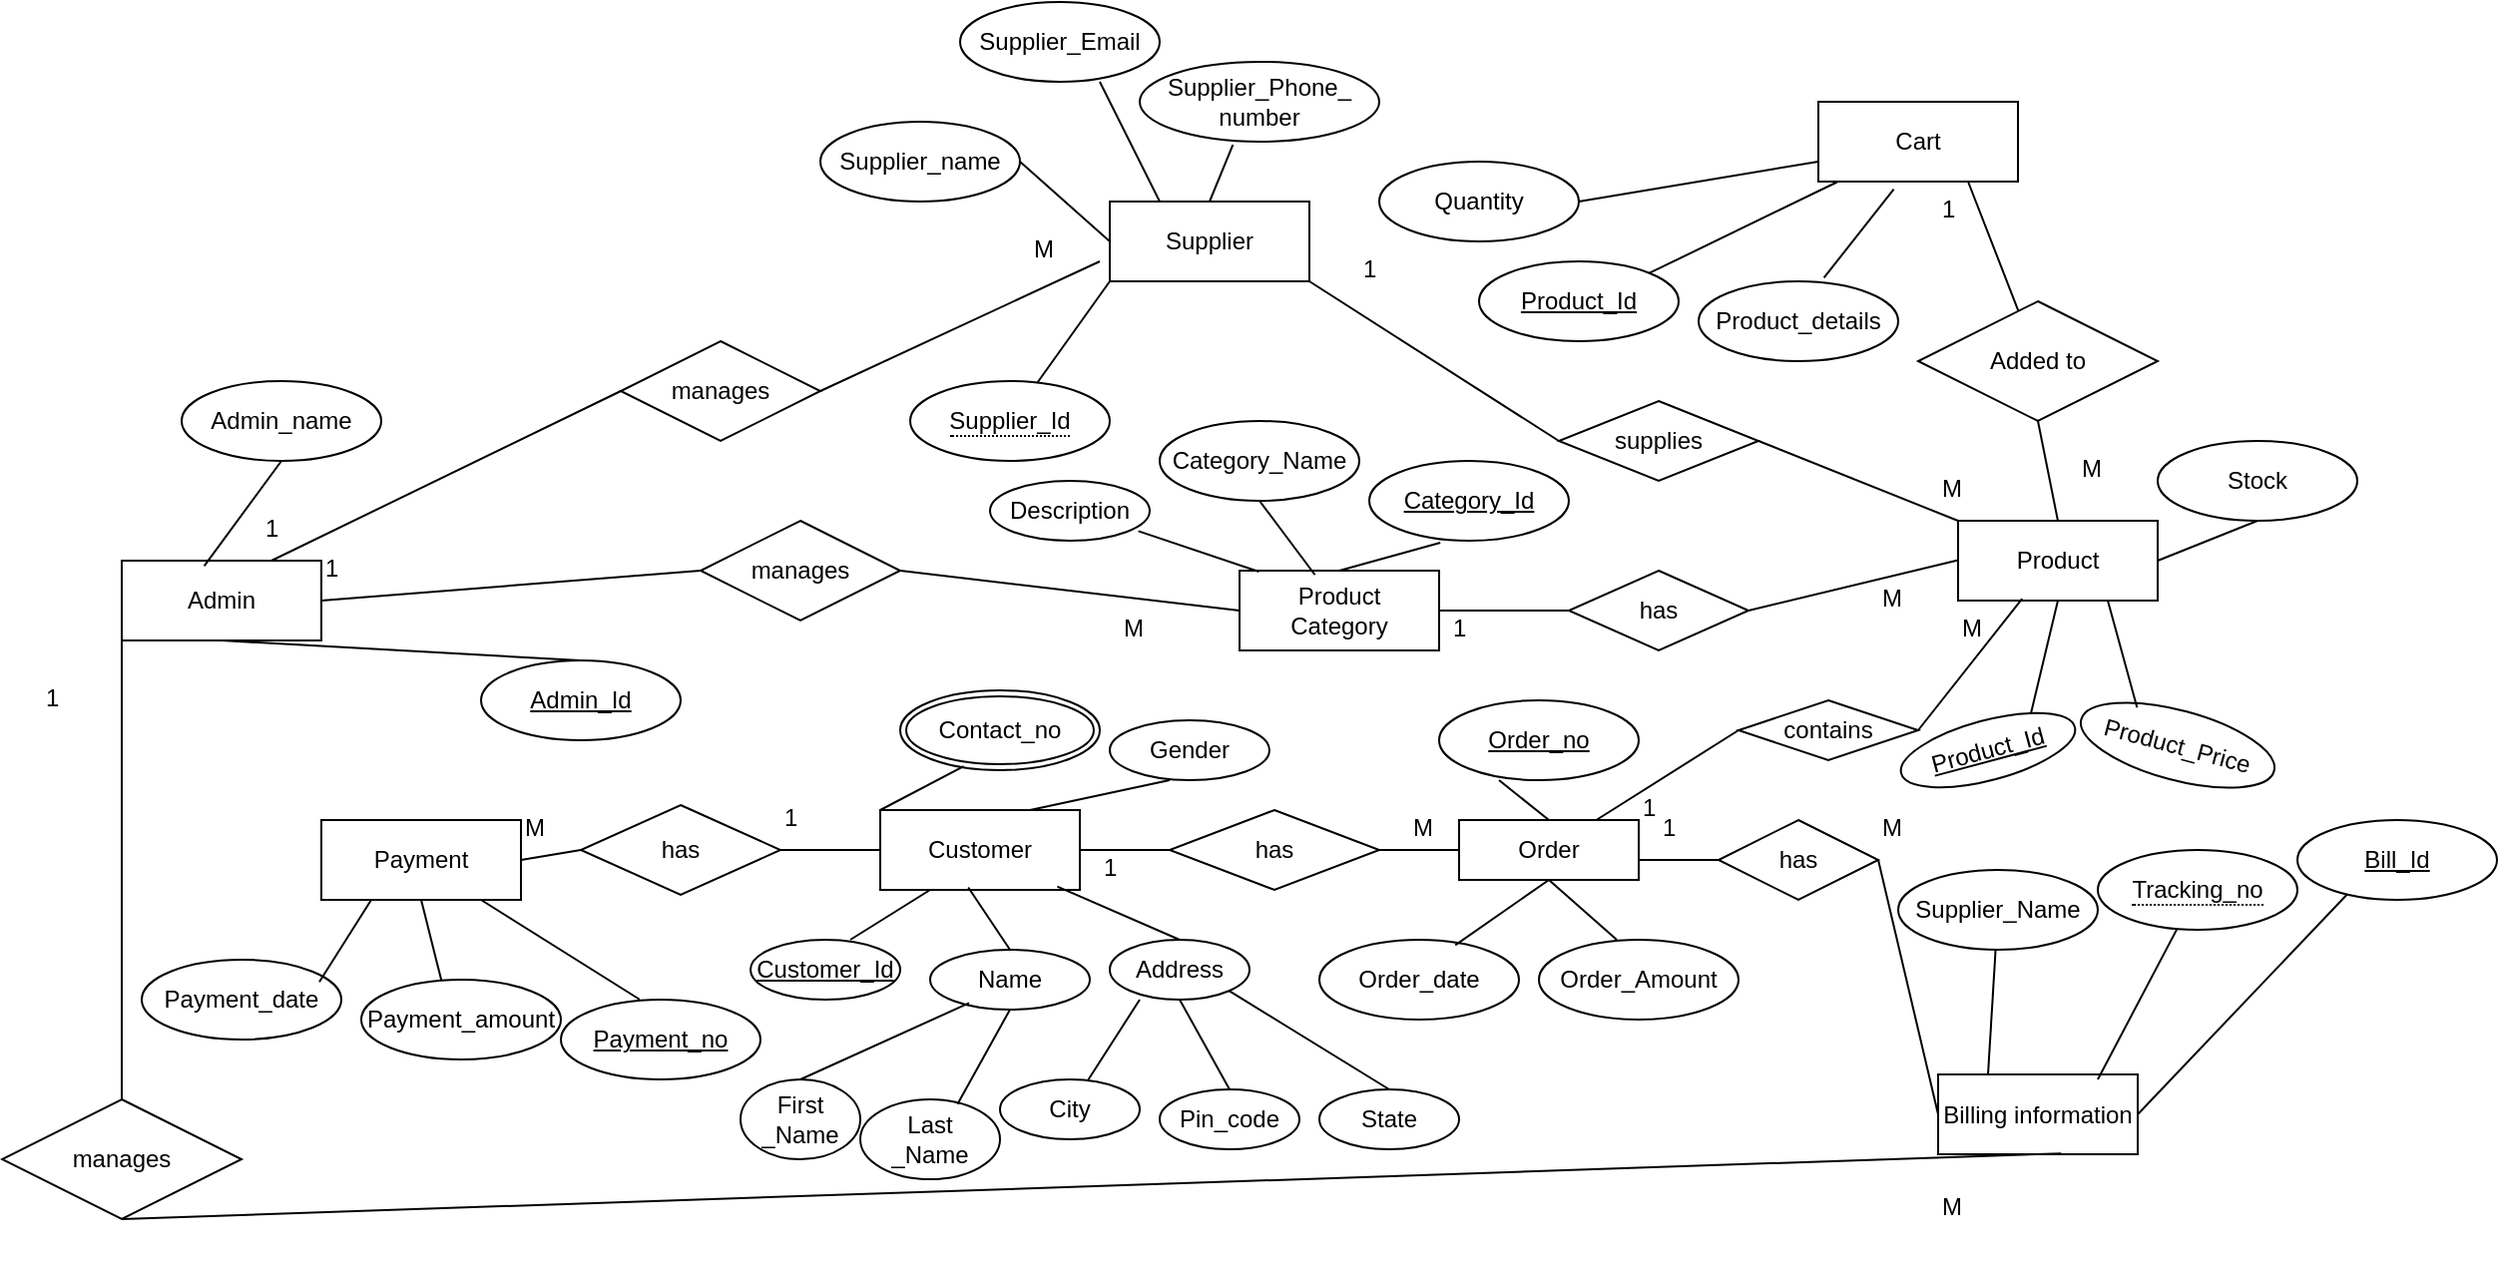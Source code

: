 <mxfile version="27.0.5">
  <diagram name="Page-1" id="hpA-FdxMp2U5agoBRCcL">
    <mxGraphModel dx="1216" dy="1306" grid="1" gridSize="10" guides="1" tooltips="1" connect="1" arrows="1" fold="1" page="1" pageScale="1" pageWidth="850" pageHeight="1100" math="0" shadow="0">
      <root>
        <mxCell id="0" />
        <mxCell id="1" parent="0" />
        <mxCell id="492UR5n4Qzq-3vBuhwkM-1" value="Cart" style="whiteSpace=wrap;html=1;align=center;" parent="1" vertex="1">
          <mxGeometry x="730" y="40" width="100" height="40" as="geometry" />
        </mxCell>
        <mxCell id="492UR5n4Qzq-3vBuhwkM-2" value="Quantity" style="ellipse;whiteSpace=wrap;html=1;align=center;" parent="1" vertex="1">
          <mxGeometry x="510" y="70" width="100" height="40" as="geometry" />
        </mxCell>
        <mxCell id="492UR5n4Qzq-3vBuhwkM-6" value="" style="endArrow=none;html=1;rounded=0;exitX=1;exitY=0.5;exitDx=0;exitDy=0;entryX=0;entryY=0.75;entryDx=0;entryDy=0;" parent="1" source="492UR5n4Qzq-3vBuhwkM-2" target="492UR5n4Qzq-3vBuhwkM-1" edge="1">
          <mxGeometry relative="1" as="geometry">
            <mxPoint x="580" y="100" as="sourcePoint" />
            <mxPoint x="740" y="100" as="targetPoint" />
          </mxGeometry>
        </mxCell>
        <mxCell id="492UR5n4Qzq-3vBuhwkM-8" value="" style="endArrow=none;html=1;rounded=0;entryX=0.094;entryY=1.006;entryDx=0;entryDy=0;entryPerimeter=0;exitX=1;exitY=0;exitDx=0;exitDy=0;" parent="1" source="492UR5n4Qzq-3vBuhwkM-14" target="492UR5n4Qzq-3vBuhwkM-1" edge="1">
          <mxGeometry relative="1" as="geometry">
            <mxPoint x="651.235" y="124.383" as="sourcePoint" />
            <mxPoint x="740" y="100" as="targetPoint" />
          </mxGeometry>
        </mxCell>
        <mxCell id="492UR5n4Qzq-3vBuhwkM-9" value="Added to" style="shape=rhombus;perimeter=rhombusPerimeter;whiteSpace=wrap;html=1;align=center;" parent="1" vertex="1">
          <mxGeometry x="780" y="140" width="120" height="60" as="geometry" />
        </mxCell>
        <mxCell id="492UR5n4Qzq-3vBuhwkM-11" value="" style="endArrow=none;html=1;rounded=0;entryX=0.75;entryY=1;entryDx=0;entryDy=0;" parent="1" source="492UR5n4Qzq-3vBuhwkM-9" target="492UR5n4Qzq-3vBuhwkM-1" edge="1">
          <mxGeometry relative="1" as="geometry">
            <mxPoint x="830" y="130" as="sourcePoint" />
            <mxPoint x="820" y="99.43" as="targetPoint" />
          </mxGeometry>
        </mxCell>
        <mxCell id="492UR5n4Qzq-3vBuhwkM-14" value="Product_Id" style="ellipse;whiteSpace=wrap;html=1;align=center;fontStyle=4;" parent="1" vertex="1">
          <mxGeometry x="560" y="120" width="100" height="40" as="geometry" />
        </mxCell>
        <mxCell id="492UR5n4Qzq-3vBuhwkM-15" value="1" style="text;whiteSpace=wrap;html=1;" parent="1" vertex="1">
          <mxGeometry x="790" y="80" width="60" height="40" as="geometry" />
        </mxCell>
        <mxCell id="492UR5n4Qzq-3vBuhwkM-17" value="" style="endArrow=none;html=1;rounded=0;exitX=0.5;exitY=0;exitDx=0;exitDy=0;" parent="1" source="492UR5n4Qzq-3vBuhwkM-20" edge="1">
          <mxGeometry relative="1" as="geometry">
            <mxPoint x="850" y="240" as="sourcePoint" />
            <mxPoint x="840" y="200" as="targetPoint" />
          </mxGeometry>
        </mxCell>
        <mxCell id="492UR5n4Qzq-3vBuhwkM-18" value="M" style="text;whiteSpace=wrap;html=1;" parent="1" vertex="1">
          <mxGeometry x="790" y="220" width="60" height="40" as="geometry" />
        </mxCell>
        <mxCell id="492UR5n4Qzq-3vBuhwkM-19" value="M" style="text;whiteSpace=wrap;html=1;" parent="1" vertex="1">
          <mxGeometry x="860" y="210" width="60" height="40" as="geometry" />
        </mxCell>
        <mxCell id="492UR5n4Qzq-3vBuhwkM-20" value="Product" style="whiteSpace=wrap;html=1;align=center;" parent="1" vertex="1">
          <mxGeometry x="800" y="250" width="100" height="40" as="geometry" />
        </mxCell>
        <mxCell id="492UR5n4Qzq-3vBuhwkM-21" value="supplies" style="shape=rhombus;perimeter=rhombusPerimeter;whiteSpace=wrap;html=1;align=center;" parent="1" vertex="1">
          <mxGeometry x="600" y="190" width="100" height="40" as="geometry" />
        </mxCell>
        <mxCell id="492UR5n4Qzq-3vBuhwkM-23" value="" style="endArrow=none;html=1;rounded=0;exitX=1;exitY=0.5;exitDx=0;exitDy=0;entryX=0;entryY=0;entryDx=0;entryDy=0;" parent="1" source="492UR5n4Qzq-3vBuhwkM-21" target="492UR5n4Qzq-3vBuhwkM-20" edge="1">
          <mxGeometry relative="1" as="geometry">
            <mxPoint x="610" y="250" as="sourcePoint" />
            <mxPoint x="770" y="250" as="targetPoint" />
          </mxGeometry>
        </mxCell>
        <mxCell id="492UR5n4Qzq-3vBuhwkM-24" value="" style="endArrow=none;html=1;rounded=0;exitX=1;exitY=0.5;exitDx=0;exitDy=0;" parent="1" source="492UR5n4Qzq-3vBuhwkM-27" edge="1">
          <mxGeometry relative="1" as="geometry">
            <mxPoint x="700" y="270" as="sourcePoint" />
            <mxPoint x="800" y="269.71" as="targetPoint" />
          </mxGeometry>
        </mxCell>
        <mxCell id="492UR5n4Qzq-3vBuhwkM-27" value="has" style="shape=rhombus;perimeter=rhombusPerimeter;whiteSpace=wrap;html=1;align=center;" parent="1" vertex="1">
          <mxGeometry x="605" y="275" width="90" height="40" as="geometry" />
        </mxCell>
        <mxCell id="492UR5n4Qzq-3vBuhwkM-28" value="contains" style="shape=rhombus;perimeter=rhombusPerimeter;whiteSpace=wrap;html=1;align=center;" parent="1" vertex="1">
          <mxGeometry x="690" y="340" width="90" height="30" as="geometry" />
        </mxCell>
        <mxCell id="492UR5n4Qzq-3vBuhwkM-29" value="" style="endArrow=none;html=1;rounded=0;exitX=1;exitY=0.5;exitDx=0;exitDy=0;entryX=0.321;entryY=0.977;entryDx=0;entryDy=0;entryPerimeter=0;" parent="1" source="492UR5n4Qzq-3vBuhwkM-28" target="492UR5n4Qzq-3vBuhwkM-20" edge="1">
          <mxGeometry relative="1" as="geometry">
            <mxPoint x="670" y="300" as="sourcePoint" />
            <mxPoint x="830" y="300" as="targetPoint" />
          </mxGeometry>
        </mxCell>
        <mxCell id="492UR5n4Qzq-3vBuhwkM-30" value="" style="endArrow=none;html=1;rounded=0;exitX=0;exitY=0.5;exitDx=0;exitDy=0;" parent="1" source="492UR5n4Qzq-3vBuhwkM-28" target="492UR5n4Qzq-3vBuhwkM-31" edge="1">
          <mxGeometry relative="1" as="geometry">
            <mxPoint x="670" y="300" as="sourcePoint" />
            <mxPoint x="600" y="400" as="targetPoint" />
          </mxGeometry>
        </mxCell>
        <mxCell id="492UR5n4Qzq-3vBuhwkM-31" value="Order" style="whiteSpace=wrap;html=1;align=center;" parent="1" vertex="1">
          <mxGeometry x="550" y="400" width="90" height="30" as="geometry" />
        </mxCell>
        <mxCell id="oqUq-A6yQlzPYhAFowX8-1" value="Supplier" style="whiteSpace=wrap;html=1;align=center;" parent="1" vertex="1">
          <mxGeometry x="375" y="90" width="100" height="40" as="geometry" />
        </mxCell>
        <mxCell id="oqUq-A6yQlzPYhAFowX8-2" value="1" style="text;whiteSpace=wrap;html=1;" parent="1" vertex="1">
          <mxGeometry x="500" y="110" width="60" height="40" as="geometry" />
        </mxCell>
        <mxCell id="oqUq-A6yQlzPYhAFowX8-4" value="" style="endArrow=none;html=1;rounded=0;entryX=0;entryY=0.5;entryDx=0;entryDy=0;exitX=1;exitY=1;exitDx=0;exitDy=0;" parent="1" edge="1">
          <mxGeometry relative="1" as="geometry">
            <mxPoint x="475.0" y="130.0" as="sourcePoint" />
            <mxPoint x="600" y="210" as="targetPoint" />
          </mxGeometry>
        </mxCell>
        <mxCell id="oqUq-A6yQlzPYhAFowX8-5" value="Supplier_name" style="ellipse;whiteSpace=wrap;html=1;align=center;" parent="1" vertex="1">
          <mxGeometry x="230" y="50" width="100" height="40" as="geometry" />
        </mxCell>
        <mxCell id="oqUq-A6yQlzPYhAFowX8-6" value="" style="endArrow=none;html=1;rounded=0;exitX=1;exitY=0.5;exitDx=0;exitDy=0;entryX=0;entryY=0.5;entryDx=0;entryDy=0;" parent="1" source="oqUq-A6yQlzPYhAFowX8-5" target="oqUq-A6yQlzPYhAFowX8-1" edge="1">
          <mxGeometry relative="1" as="geometry">
            <mxPoint x="430" y="190" as="sourcePoint" />
            <mxPoint x="370" y="110" as="targetPoint" />
          </mxGeometry>
        </mxCell>
        <mxCell id="oqUq-A6yQlzPYhAFowX8-7" value="Supplier_Email" style="ellipse;whiteSpace=wrap;html=1;align=center;" parent="1" vertex="1">
          <mxGeometry x="300" y="-10" width="100" height="40" as="geometry" />
        </mxCell>
        <mxCell id="oqUq-A6yQlzPYhAFowX8-8" value="&lt;span style=&quot;border-bottom: 1px dotted&quot;&gt;Supplier_Id&lt;/span&gt;" style="ellipse;whiteSpace=wrap;html=1;align=center;" parent="1" vertex="1">
          <mxGeometry x="275" y="180" width="100" height="40" as="geometry" />
        </mxCell>
        <mxCell id="oqUq-A6yQlzPYhAFowX8-9" value="" style="endArrow=none;html=1;rounded=0;entryX=0;entryY=1;entryDx=0;entryDy=0;" parent="1" source="oqUq-A6yQlzPYhAFowX8-8" target="oqUq-A6yQlzPYhAFowX8-1" edge="1">
          <mxGeometry relative="1" as="geometry">
            <mxPoint x="430" y="140" as="sourcePoint" />
            <mxPoint x="590" y="140" as="targetPoint" />
          </mxGeometry>
        </mxCell>
        <mxCell id="oqUq-A6yQlzPYhAFowX8-10" value="" style="endArrow=none;html=1;rounded=0;entryX=0.25;entryY=0;entryDx=0;entryDy=0;" parent="1" target="oqUq-A6yQlzPYhAFowX8-1" edge="1">
          <mxGeometry relative="1" as="geometry">
            <mxPoint x="370" y="30" as="sourcePoint" />
            <mxPoint x="590" y="140" as="targetPoint" />
          </mxGeometry>
        </mxCell>
        <mxCell id="oqUq-A6yQlzPYhAFowX8-11" value="Product&lt;div&gt;Category&lt;/div&gt;" style="whiteSpace=wrap;html=1;align=center;" parent="1" vertex="1">
          <mxGeometry x="440" y="275" width="100" height="40" as="geometry" />
        </mxCell>
        <mxCell id="oqUq-A6yQlzPYhAFowX8-12" value="" style="line;strokeWidth=1;rotatable=0;dashed=0;labelPosition=right;align=left;verticalAlign=middle;spacingTop=0;spacingLeft=6;points=[];portConstraint=eastwest;" parent="1" vertex="1">
          <mxGeometry x="540" y="290" width="65" height="10" as="geometry" />
        </mxCell>
        <mxCell id="oqUq-A6yQlzPYhAFowX8-16" value="Category_Id" style="ellipse;whiteSpace=wrap;html=1;align=center;fontStyle=4;" parent="1" vertex="1">
          <mxGeometry x="505" y="220" width="100" height="40" as="geometry" />
        </mxCell>
        <mxCell id="oqUq-A6yQlzPYhAFowX8-19" value="1" style="text;whiteSpace=wrap;html=1;" parent="1" vertex="1">
          <mxGeometry x="545" y="290" width="60" height="40" as="geometry" />
        </mxCell>
        <mxCell id="oqUq-A6yQlzPYhAFowX8-20" value="M" style="text;whiteSpace=wrap;html=1;" parent="1" vertex="1">
          <mxGeometry x="760" y="275" width="60" height="40" as="geometry" />
        </mxCell>
        <mxCell id="oqUq-A6yQlzPYhAFowX8-21" value="M" style="text;whiteSpace=wrap;html=1;" parent="1" vertex="1">
          <mxGeometry x="800" y="290" width="60" height="40" as="geometry" />
        </mxCell>
        <mxCell id="oqUq-A6yQlzPYhAFowX8-22" value="Product_Id" style="ellipse;whiteSpace=wrap;html=1;align=center;fontStyle=4;rotation=-15;" parent="1" vertex="1">
          <mxGeometry x="770" y="350" width="90" height="30" as="geometry" />
        </mxCell>
        <mxCell id="oqUq-A6yQlzPYhAFowX8-23" value="" style="endArrow=none;html=1;rounded=0;entryX=0.5;entryY=1;entryDx=0;entryDy=0;exitX=0.782;exitY=0.101;exitDx=0;exitDy=0;exitPerimeter=0;" parent="1" source="oqUq-A6yQlzPYhAFowX8-22" target="492UR5n4Qzq-3vBuhwkM-20" edge="1">
          <mxGeometry relative="1" as="geometry">
            <mxPoint x="840" y="340" as="sourcePoint" />
            <mxPoint x="910" y="315" as="targetPoint" />
          </mxGeometry>
        </mxCell>
        <mxCell id="oqUq-A6yQlzPYhAFowX8-26" value="Product_Price" style="ellipse;whiteSpace=wrap;html=1;align=center;rotation=15;" parent="1" vertex="1">
          <mxGeometry x="860" y="345" width="100" height="35" as="geometry" />
        </mxCell>
        <mxCell id="oqUq-A6yQlzPYhAFowX8-27" value="" style="endArrow=none;html=1;rounded=0;entryX=0.75;entryY=1;entryDx=0;entryDy=0;exitX=0.255;exitY=0.13;exitDx=0;exitDy=0;exitPerimeter=0;" parent="1" source="oqUq-A6yQlzPYhAFowX8-26" target="492UR5n4Qzq-3vBuhwkM-20" edge="1">
          <mxGeometry relative="1" as="geometry">
            <mxPoint x="660" y="320" as="sourcePoint" />
            <mxPoint x="820" y="320" as="targetPoint" />
          </mxGeometry>
        </mxCell>
        <mxCell id="oqUq-A6yQlzPYhAFowX8-32" value="1" style="text;whiteSpace=wrap;html=1;" parent="1" vertex="1">
          <mxGeometry x="640" y="380" width="60" height="40" as="geometry" />
        </mxCell>
        <mxCell id="oqUq-A6yQlzPYhAFowX8-33" value="has" style="shape=rhombus;perimeter=rhombusPerimeter;whiteSpace=wrap;html=1;align=center;" parent="1" vertex="1">
          <mxGeometry x="680" y="400" width="80" height="40" as="geometry" />
        </mxCell>
        <mxCell id="oqUq-A6yQlzPYhAFowX8-34" value="Billing information" style="whiteSpace=wrap;html=1;align=center;" parent="1" vertex="1">
          <mxGeometry x="790" y="527.5" width="100" height="40" as="geometry" />
        </mxCell>
        <mxCell id="oqUq-A6yQlzPYhAFowX8-35" value="" style="endArrow=none;html=1;rounded=0;exitX=0;exitY=1;exitDx=0;exitDy=0;entryX=0;entryY=0.5;entryDx=0;entryDy=0;" parent="1" source="oqUq-A6yQlzPYhAFowX8-32" target="oqUq-A6yQlzPYhAFowX8-33" edge="1">
          <mxGeometry relative="1" as="geometry">
            <mxPoint x="660" y="430" as="sourcePoint" />
            <mxPoint x="820" y="430" as="targetPoint" />
          </mxGeometry>
        </mxCell>
        <mxCell id="oqUq-A6yQlzPYhAFowX8-36" value="" style="endArrow=none;html=1;rounded=0;entryX=0;entryY=0.5;entryDx=0;entryDy=0;exitX=1;exitY=0.5;exitDx=0;exitDy=0;" parent="1" source="oqUq-A6yQlzPYhAFowX8-33" target="oqUq-A6yQlzPYhAFowX8-34" edge="1">
          <mxGeometry relative="1" as="geometry">
            <mxPoint x="660" y="390" as="sourcePoint" />
            <mxPoint x="820" y="390" as="targetPoint" />
          </mxGeometry>
        </mxCell>
        <mxCell id="oqUq-A6yQlzPYhAFowX8-37" value="Supplier_Name" style="ellipse;whiteSpace=wrap;html=1;align=center;" parent="1" vertex="1">
          <mxGeometry x="770" y="425" width="100" height="40" as="geometry" />
        </mxCell>
        <mxCell id="oqUq-A6yQlzPYhAFowX8-38" value="" style="endArrow=none;html=1;rounded=0;entryX=0.25;entryY=0;entryDx=0;entryDy=0;" parent="1" source="oqUq-A6yQlzPYhAFowX8-37" edge="1" target="oqUq-A6yQlzPYhAFowX8-34">
          <mxGeometry relative="1" as="geometry">
            <mxPoint x="660" y="390" as="sourcePoint" />
            <mxPoint x="840" y="440" as="targetPoint" />
          </mxGeometry>
        </mxCell>
        <mxCell id="oqUq-A6yQlzPYhAFowX8-39" value="&lt;span style=&quot;border-bottom: 1px dotted&quot;&gt;Tracking_no&lt;/span&gt;" style="ellipse;whiteSpace=wrap;html=1;align=center;" parent="1" vertex="1">
          <mxGeometry x="870" y="415" width="100" height="40" as="geometry" />
        </mxCell>
        <mxCell id="oqUq-A6yQlzPYhAFowX8-40" value="" style="endArrow=none;html=1;rounded=0;" parent="1" source="oqUq-A6yQlzPYhAFowX8-39" edge="1">
          <mxGeometry relative="1" as="geometry">
            <mxPoint x="660" y="390" as="sourcePoint" />
            <mxPoint x="870" y="530" as="targetPoint" />
          </mxGeometry>
        </mxCell>
        <mxCell id="oqUq-A6yQlzPYhAFowX8-41" value="1" style="text;whiteSpace=wrap;html=1;" parent="1" vertex="1">
          <mxGeometry x="650" y="390" width="60" height="40" as="geometry" />
        </mxCell>
        <mxCell id="oqUq-A6yQlzPYhAFowX8-42" value="M" style="text;whiteSpace=wrap;html=1;" parent="1" vertex="1">
          <mxGeometry x="760" y="390" width="60" height="40" as="geometry" />
        </mxCell>
        <mxCell id="oqUq-A6yQlzPYhAFowX8-43" value="Order_date" style="ellipse;whiteSpace=wrap;html=1;align=center;" parent="1" vertex="1">
          <mxGeometry x="480" y="460" width="100" height="40" as="geometry" />
        </mxCell>
        <mxCell id="oqUq-A6yQlzPYhAFowX8-44" value="Order_Amount" style="ellipse;whiteSpace=wrap;html=1;align=center;" parent="1" vertex="1">
          <mxGeometry x="590" y="460" width="100" height="40" as="geometry" />
        </mxCell>
        <mxCell id="oqUq-A6yQlzPYhAFowX8-45" value="" style="endArrow=none;html=1;rounded=0;exitX=0.681;exitY=0.068;exitDx=0;exitDy=0;exitPerimeter=0;entryX=0.5;entryY=1;entryDx=0;entryDy=0;" parent="1" source="oqUq-A6yQlzPYhAFowX8-43" target="492UR5n4Qzq-3vBuhwkM-31" edge="1">
          <mxGeometry relative="1" as="geometry">
            <mxPoint x="550" y="470" as="sourcePoint" />
            <mxPoint x="710" y="470" as="targetPoint" />
          </mxGeometry>
        </mxCell>
        <mxCell id="oqUq-A6yQlzPYhAFowX8-46" value="" style="endArrow=none;html=1;rounded=0;entryX=0.39;entryY=-0.001;entryDx=0;entryDy=0;entryPerimeter=0;exitX=0.5;exitY=1;exitDx=0;exitDy=0;" parent="1" source="492UR5n4Qzq-3vBuhwkM-31" target="oqUq-A6yQlzPYhAFowX8-44" edge="1">
          <mxGeometry relative="1" as="geometry">
            <mxPoint x="550" y="470" as="sourcePoint" />
            <mxPoint x="710" y="470" as="targetPoint" />
          </mxGeometry>
        </mxCell>
        <mxCell id="oqUq-A6yQlzPYhAFowX8-48" value="Order_no" style="ellipse;whiteSpace=wrap;html=1;align=center;fontStyle=4;" parent="1" vertex="1">
          <mxGeometry x="540" y="340" width="100" height="40" as="geometry" />
        </mxCell>
        <mxCell id="oqUq-A6yQlzPYhAFowX8-49" value="" style="endArrow=none;html=1;rounded=0;exitX=0.5;exitY=0;exitDx=0;exitDy=0;" parent="1" source="492UR5n4Qzq-3vBuhwkM-31" edge="1">
          <mxGeometry relative="1" as="geometry">
            <mxPoint x="410" y="380" as="sourcePoint" />
            <mxPoint x="570" y="380" as="targetPoint" />
          </mxGeometry>
        </mxCell>
        <mxCell id="oqUq-A6yQlzPYhAFowX8-50" value="has" style="shape=rhombus;perimeter=rhombusPerimeter;whiteSpace=wrap;html=1;align=center;" parent="1" vertex="1">
          <mxGeometry x="405" y="395" width="105" height="40" as="geometry" />
        </mxCell>
        <mxCell id="oqUq-A6yQlzPYhAFowX8-51" value="" style="endArrow=none;html=1;rounded=0;exitX=1;exitY=0.5;exitDx=0;exitDy=0;entryX=0;entryY=0.5;entryDx=0;entryDy=0;" parent="1" source="oqUq-A6yQlzPYhAFowX8-50" target="492UR5n4Qzq-3vBuhwkM-31" edge="1">
          <mxGeometry relative="1" as="geometry">
            <mxPoint x="410" y="430" as="sourcePoint" />
            <mxPoint x="550" y="415" as="targetPoint" />
          </mxGeometry>
        </mxCell>
        <mxCell id="oqUq-A6yQlzPYhAFowX8-52" value="Customer" style="whiteSpace=wrap;html=1;align=center;" parent="1" vertex="1">
          <mxGeometry x="260" y="395" width="100" height="40" as="geometry" />
        </mxCell>
        <mxCell id="oqUq-A6yQlzPYhAFowX8-53" value="" style="endArrow=none;html=1;rounded=0;exitX=1;exitY=0.5;exitDx=0;exitDy=0;entryX=0;entryY=0.5;entryDx=0;entryDy=0;" parent="1" source="oqUq-A6yQlzPYhAFowX8-52" target="oqUq-A6yQlzPYhAFowX8-50" edge="1">
          <mxGeometry relative="1" as="geometry">
            <mxPoint x="410" y="380" as="sourcePoint" />
            <mxPoint x="570" y="380" as="targetPoint" />
          </mxGeometry>
        </mxCell>
        <mxCell id="oqUq-A6yQlzPYhAFowX8-54" value="has" style="shape=rhombus;perimeter=rhombusPerimeter;whiteSpace=wrap;html=1;align=center;" parent="1" vertex="1">
          <mxGeometry x="110" y="392.5" width="100" height="45" as="geometry" />
        </mxCell>
        <mxCell id="oqUq-A6yQlzPYhAFowX8-55" value="" style="endArrow=none;html=1;rounded=0;entryX=0;entryY=0.5;entryDx=0;entryDy=0;exitX=1;exitY=0.5;exitDx=0;exitDy=0;" parent="1" source="oqUq-A6yQlzPYhAFowX8-54" target="oqUq-A6yQlzPYhAFowX8-52" edge="1">
          <mxGeometry relative="1" as="geometry">
            <mxPoint x="90" y="400" as="sourcePoint" />
            <mxPoint x="250" y="400" as="targetPoint" />
          </mxGeometry>
        </mxCell>
        <mxCell id="oqUq-A6yQlzPYhAFowX8-56" value="Payment" style="whiteSpace=wrap;html=1;align=center;" parent="1" vertex="1">
          <mxGeometry x="-20" y="400" width="100" height="40" as="geometry" />
        </mxCell>
        <mxCell id="oqUq-A6yQlzPYhAFowX8-57" value="" style="endArrow=none;html=1;rounded=0;entryX=0;entryY=0.5;entryDx=0;entryDy=0;exitX=1;exitY=0.5;exitDx=0;exitDy=0;" parent="1" source="oqUq-A6yQlzPYhAFowX8-56" target="oqUq-A6yQlzPYhAFowX8-54" edge="1">
          <mxGeometry relative="1" as="geometry">
            <mxPoint x="70" y="410" as="sourcePoint" />
            <mxPoint x="330" y="290" as="targetPoint" />
          </mxGeometry>
        </mxCell>
        <mxCell id="oqUq-A6yQlzPYhAFowX8-59" value="1" style="text;whiteSpace=wrap;html=1;" parent="1" vertex="1">
          <mxGeometry x="210" y="385" width="40" height="30" as="geometry" />
        </mxCell>
        <mxCell id="oqUq-A6yQlzPYhAFowX8-60" value="M" style="text;whiteSpace=wrap;html=1;" parent="1" vertex="1">
          <mxGeometry x="80" y="390" width="60" height="40" as="geometry" />
        </mxCell>
        <mxCell id="oqUq-A6yQlzPYhAFowX8-61" value="Payment_date" style="ellipse;whiteSpace=wrap;html=1;align=center;" parent="1" vertex="1">
          <mxGeometry x="-110" y="470" width="100" height="40" as="geometry" />
        </mxCell>
        <mxCell id="oqUq-A6yQlzPYhAFowX8-62" value="Payment_amount" style="ellipse;whiteSpace=wrap;html=1;align=center;" parent="1" vertex="1">
          <mxGeometry y="480" width="100" height="40" as="geometry" />
        </mxCell>
        <mxCell id="oqUq-A6yQlzPYhAFowX8-64" value="" style="endArrow=none;html=1;rounded=0;exitX=0.25;exitY=1;exitDx=0;exitDy=0;entryX=0.89;entryY=0.278;entryDx=0;entryDy=0;entryPerimeter=0;" parent="1" source="oqUq-A6yQlzPYhAFowX8-56" target="oqUq-A6yQlzPYhAFowX8-61" edge="1">
          <mxGeometry relative="1" as="geometry">
            <mxPoint x="50" y="410" as="sourcePoint" />
            <mxPoint x="210" y="410" as="targetPoint" />
          </mxGeometry>
        </mxCell>
        <mxCell id="oqUq-A6yQlzPYhAFowX8-65" value="" style="endArrow=none;html=1;rounded=0;exitX=0.5;exitY=1;exitDx=0;exitDy=0;entryX=0.402;entryY=0.017;entryDx=0;entryDy=0;entryPerimeter=0;" parent="1" source="oqUq-A6yQlzPYhAFowX8-56" target="oqUq-A6yQlzPYhAFowX8-62" edge="1">
          <mxGeometry relative="1" as="geometry">
            <mxPoint x="50" y="410" as="sourcePoint" />
            <mxPoint x="40" y="470" as="targetPoint" />
          </mxGeometry>
        </mxCell>
        <mxCell id="oqUq-A6yQlzPYhAFowX8-66" value="" style="endArrow=none;html=1;rounded=0;entryX=0.394;entryY=-0.003;entryDx=0;entryDy=0;entryPerimeter=0;" parent="1" edge="1" target="oqUq-A6yQlzPYhAFowX8-67">
          <mxGeometry relative="1" as="geometry">
            <mxPoint x="60" y="440" as="sourcePoint" />
            <mxPoint x="132.265" y="483.359" as="targetPoint" />
          </mxGeometry>
        </mxCell>
        <mxCell id="oqUq-A6yQlzPYhAFowX8-67" value="Payment_no" style="ellipse;whiteSpace=wrap;html=1;align=center;fontStyle=4;" parent="1" vertex="1">
          <mxGeometry x="100" y="490" width="100" height="40" as="geometry" />
        </mxCell>
        <mxCell id="oqUq-A6yQlzPYhAFowX8-68" value="Contact_no" style="ellipse;shape=doubleEllipse;margin=3;whiteSpace=wrap;html=1;align=center;" parent="1" vertex="1">
          <mxGeometry x="270" y="335" width="100" height="40" as="geometry" />
        </mxCell>
        <mxCell id="oqUq-A6yQlzPYhAFowX8-69" value="" style="endArrow=none;html=1;rounded=0;exitX=0.318;exitY=0.952;exitDx=0;exitDy=0;exitPerimeter=0;entryX=0;entryY=0;entryDx=0;entryDy=0;" parent="1" source="oqUq-A6yQlzPYhAFowX8-68" target="oqUq-A6yQlzPYhAFowX8-52" edge="1">
          <mxGeometry relative="1" as="geometry">
            <mxPoint x="220" y="390" as="sourcePoint" />
            <mxPoint x="270" y="390" as="targetPoint" />
          </mxGeometry>
        </mxCell>
        <mxCell id="oqUq-A6yQlzPYhAFowX8-73" value="Address" style="ellipse;whiteSpace=wrap;html=1;align=center;" parent="1" vertex="1">
          <mxGeometry x="375" y="460" width="70" height="30" as="geometry" />
        </mxCell>
        <mxCell id="oqUq-A6yQlzPYhAFowX8-74" value="Name" style="ellipse;whiteSpace=wrap;html=1;align=center;" parent="1" vertex="1">
          <mxGeometry x="285" y="465" width="80" height="30" as="geometry" />
        </mxCell>
        <mxCell id="oqUq-A6yQlzPYhAFowX8-75" value="" style="endArrow=none;html=1;rounded=0;exitX=0.5;exitY=0;exitDx=0;exitDy=0;entryX=0.25;entryY=1;entryDx=0;entryDy=0;" parent="1" target="oqUq-A6yQlzPYhAFowX8-52" edge="1">
          <mxGeometry relative="1" as="geometry">
            <mxPoint x="245" y="460" as="sourcePoint" />
            <mxPoint x="290" y="440" as="targetPoint" />
          </mxGeometry>
        </mxCell>
        <mxCell id="oqUq-A6yQlzPYhAFowX8-76" value="" style="endArrow=none;html=1;rounded=0;exitX=0.441;exitY=0.969;exitDx=0;exitDy=0;exitPerimeter=0;entryX=0.5;entryY=0;entryDx=0;entryDy=0;" parent="1" source="oqUq-A6yQlzPYhAFowX8-52" target="oqUq-A6yQlzPYhAFowX8-74" edge="1">
          <mxGeometry relative="1" as="geometry">
            <mxPoint x="220" y="390" as="sourcePoint" />
            <mxPoint x="330" y="460" as="targetPoint" />
          </mxGeometry>
        </mxCell>
        <mxCell id="oqUq-A6yQlzPYhAFowX8-77" value="" style="endArrow=none;html=1;rounded=0;entryX=0.5;entryY=0;entryDx=0;entryDy=0;exitX=0.887;exitY=0.958;exitDx=0;exitDy=0;exitPerimeter=0;" parent="1" source="oqUq-A6yQlzPYhAFowX8-52" target="oqUq-A6yQlzPYhAFowX8-73" edge="1">
          <mxGeometry relative="1" as="geometry">
            <mxPoint x="350" y="440" as="sourcePoint" />
            <mxPoint x="380" y="390" as="targetPoint" />
          </mxGeometry>
        </mxCell>
        <mxCell id="oqUq-A6yQlzPYhAFowX8-78" value="Customer_Id" style="ellipse;whiteSpace=wrap;html=1;align=center;fontStyle=4;" parent="1" vertex="1">
          <mxGeometry x="195" y="460" width="75" height="30" as="geometry" />
        </mxCell>
        <mxCell id="oqUq-A6yQlzPYhAFowX8-79" value="City" style="ellipse;whiteSpace=wrap;html=1;align=center;" parent="1" vertex="1">
          <mxGeometry x="320" y="530" width="70" height="30" as="geometry" />
        </mxCell>
        <mxCell id="oqUq-A6yQlzPYhAFowX8-80" value="" style="endArrow=none;html=1;rounded=0;entryX=0.632;entryY=0.003;entryDx=0;entryDy=0;entryPerimeter=0;" parent="1" target="oqUq-A6yQlzPYhAFowX8-79" edge="1">
          <mxGeometry relative="1" as="geometry">
            <mxPoint x="390" y="490" as="sourcePoint" />
            <mxPoint x="460" y="490" as="targetPoint" />
          </mxGeometry>
        </mxCell>
        <mxCell id="oqUq-A6yQlzPYhAFowX8-82" value="Pin_code" style="ellipse;whiteSpace=wrap;html=1;align=center;" parent="1" vertex="1">
          <mxGeometry x="400" y="535" width="70" height="30" as="geometry" />
        </mxCell>
        <mxCell id="oqUq-A6yQlzPYhAFowX8-83" value="State" style="ellipse;whiteSpace=wrap;html=1;align=center;" parent="1" vertex="1">
          <mxGeometry x="480" y="535" width="70" height="30" as="geometry" />
        </mxCell>
        <mxCell id="oqUq-A6yQlzPYhAFowX8-84" value="" style="endArrow=none;html=1;rounded=0;entryX=0.5;entryY=0;entryDx=0;entryDy=0;exitX=1;exitY=1;exitDx=0;exitDy=0;" parent="1" source="oqUq-A6yQlzPYhAFowX8-73" target="oqUq-A6yQlzPYhAFowX8-83" edge="1">
          <mxGeometry relative="1" as="geometry">
            <mxPoint x="300" y="490" as="sourcePoint" />
            <mxPoint x="460" y="490" as="targetPoint" />
          </mxGeometry>
        </mxCell>
        <mxCell id="oqUq-A6yQlzPYhAFowX8-85" value="" style="endArrow=none;html=1;rounded=0;entryX=0.5;entryY=0;entryDx=0;entryDy=0;" parent="1" target="oqUq-A6yQlzPYhAFowX8-82" edge="1">
          <mxGeometry relative="1" as="geometry">
            <mxPoint x="410" y="490" as="sourcePoint" />
            <mxPoint x="430" y="530" as="targetPoint" />
          </mxGeometry>
        </mxCell>
        <mxCell id="oqUq-A6yQlzPYhAFowX8-86" value="First&lt;div&gt;_Name&lt;/div&gt;" style="ellipse;whiteSpace=wrap;html=1;align=center;" parent="1" vertex="1">
          <mxGeometry x="190" y="530" width="60" height="40" as="geometry" />
        </mxCell>
        <mxCell id="oqUq-A6yQlzPYhAFowX8-87" value="Last&lt;div&gt;_Name&lt;/div&gt;" style="ellipse;whiteSpace=wrap;html=1;align=center;" parent="1" vertex="1">
          <mxGeometry x="250" y="540" width="70" height="40" as="geometry" />
        </mxCell>
        <mxCell id="oqUq-A6yQlzPYhAFowX8-88" value="" style="endArrow=none;html=1;rounded=0;exitX=0.5;exitY=0;exitDx=0;exitDy=0;entryX=0.244;entryY=0.89;entryDx=0;entryDy=0;entryPerimeter=0;" parent="1" source="oqUq-A6yQlzPYhAFowX8-86" target="oqUq-A6yQlzPYhAFowX8-74" edge="1">
          <mxGeometry relative="1" as="geometry">
            <mxPoint x="300" y="490" as="sourcePoint" />
            <mxPoint x="460" y="490" as="targetPoint" />
          </mxGeometry>
        </mxCell>
        <mxCell id="oqUq-A6yQlzPYhAFowX8-89" value="" style="endArrow=none;html=1;rounded=0;exitX=0.696;exitY=0.059;exitDx=0;exitDy=0;exitPerimeter=0;entryX=0.5;entryY=1;entryDx=0;entryDy=0;" parent="1" source="oqUq-A6yQlzPYhAFowX8-87" target="oqUq-A6yQlzPYhAFowX8-74" edge="1">
          <mxGeometry relative="1" as="geometry">
            <mxPoint x="300" y="490" as="sourcePoint" />
            <mxPoint x="460" y="490" as="targetPoint" />
          </mxGeometry>
        </mxCell>
        <mxCell id="oqUq-A6yQlzPYhAFowX8-90" value="Gender" style="ellipse;whiteSpace=wrap;html=1;align=center;" parent="1" vertex="1">
          <mxGeometry x="375" y="350" width="80" height="30" as="geometry" />
        </mxCell>
        <mxCell id="judFYCnGdd0YtXlcsLdU-1" value="Admin" style="whiteSpace=wrap;html=1;align=center;" vertex="1" parent="1">
          <mxGeometry x="-120" y="270" width="100" height="40" as="geometry" />
        </mxCell>
        <mxCell id="judFYCnGdd0YtXlcsLdU-2" value="Admin_name" style="ellipse;whiteSpace=wrap;html=1;align=center;" vertex="1" parent="1">
          <mxGeometry x="-90" y="180" width="100" height="40" as="geometry" />
        </mxCell>
        <mxCell id="judFYCnGdd0YtXlcsLdU-5" value="" style="endArrow=none;html=1;rounded=0;entryX=0.5;entryY=1;entryDx=0;entryDy=0;exitX=0.413;exitY=0.067;exitDx=0;exitDy=0;exitPerimeter=0;" edge="1" parent="1" source="judFYCnGdd0YtXlcsLdU-1" target="judFYCnGdd0YtXlcsLdU-2">
          <mxGeometry relative="1" as="geometry">
            <mxPoint x="30" y="270" as="sourcePoint" />
            <mxPoint x="420" y="250" as="targetPoint" />
          </mxGeometry>
        </mxCell>
        <mxCell id="judFYCnGdd0YtXlcsLdU-7" value="Admin_Id" style="ellipse;whiteSpace=wrap;html=1;align=center;fontStyle=4;" vertex="1" parent="1">
          <mxGeometry x="60" y="320" width="100" height="40" as="geometry" />
        </mxCell>
        <mxCell id="judFYCnGdd0YtXlcsLdU-9" value="" style="endArrow=none;html=1;rounded=0;exitX=0.75;exitY=0;exitDx=0;exitDy=0;" edge="1" parent="1" source="oqUq-A6yQlzPYhAFowX8-52">
          <mxGeometry relative="1" as="geometry">
            <mxPoint x="260" y="250" as="sourcePoint" />
            <mxPoint x="405" y="380" as="targetPoint" />
          </mxGeometry>
        </mxCell>
        <mxCell id="judFYCnGdd0YtXlcsLdU-10" value="" style="endArrow=none;html=1;rounded=0;exitX=0.5;exitY=0;exitDx=0;exitDy=0;entryX=0.5;entryY=1;entryDx=0;entryDy=0;" edge="1" parent="1" source="judFYCnGdd0YtXlcsLdU-7" target="judFYCnGdd0YtXlcsLdU-1">
          <mxGeometry relative="1" as="geometry">
            <mxPoint x="260" y="250" as="sourcePoint" />
            <mxPoint x="420" y="250" as="targetPoint" />
          </mxGeometry>
        </mxCell>
        <mxCell id="judFYCnGdd0YtXlcsLdU-11" value="manages" style="shape=rhombus;perimeter=rhombusPerimeter;whiteSpace=wrap;html=1;align=center;" vertex="1" parent="1">
          <mxGeometry x="170" y="250" width="100" height="50" as="geometry" />
        </mxCell>
        <mxCell id="judFYCnGdd0YtXlcsLdU-12" value="" style="endArrow=none;html=1;rounded=0;exitX=1;exitY=0.5;exitDx=0;exitDy=0;entryX=0;entryY=0.5;entryDx=0;entryDy=0;" edge="1" parent="1" source="judFYCnGdd0YtXlcsLdU-1" target="judFYCnGdd0YtXlcsLdU-11">
          <mxGeometry relative="1" as="geometry">
            <mxPoint x="180" y="320" as="sourcePoint" />
            <mxPoint x="340" y="320" as="targetPoint" />
          </mxGeometry>
        </mxCell>
        <mxCell id="judFYCnGdd0YtXlcsLdU-13" value="" style="endArrow=none;html=1;rounded=0;exitX=1;exitY=0.5;exitDx=0;exitDy=0;entryX=0;entryY=0.5;entryDx=0;entryDy=0;" edge="1" parent="1" source="judFYCnGdd0YtXlcsLdU-11" target="oqUq-A6yQlzPYhAFowX8-11">
          <mxGeometry relative="1" as="geometry">
            <mxPoint x="180" y="320" as="sourcePoint" />
            <mxPoint x="430" y="300" as="targetPoint" />
          </mxGeometry>
        </mxCell>
        <mxCell id="judFYCnGdd0YtXlcsLdU-14" value="1" style="text;whiteSpace=wrap;html=1;" vertex="1" parent="1">
          <mxGeometry x="-20" y="260" width="40" height="30" as="geometry" />
        </mxCell>
        <mxCell id="judFYCnGdd0YtXlcsLdU-15" value="M" style="text;whiteSpace=wrap;html=1;" vertex="1" parent="1">
          <mxGeometry x="380" y="290" width="60" height="40" as="geometry" />
        </mxCell>
        <mxCell id="judFYCnGdd0YtXlcsLdU-16" value="" style="endArrow=none;html=1;rounded=0;exitX=0.75;exitY=0;exitDx=0;exitDy=0;entryX=0;entryY=0.5;entryDx=0;entryDy=0;" edge="1" parent="1" source="judFYCnGdd0YtXlcsLdU-1" target="judFYCnGdd0YtXlcsLdU-17">
          <mxGeometry relative="1" as="geometry">
            <mxPoint x="150" y="240" as="sourcePoint" />
            <mxPoint x="190" y="190" as="targetPoint" />
          </mxGeometry>
        </mxCell>
        <mxCell id="judFYCnGdd0YtXlcsLdU-17" value="manages" style="shape=rhombus;perimeter=rhombusPerimeter;whiteSpace=wrap;html=1;align=center;" vertex="1" parent="1">
          <mxGeometry x="130" y="160" width="100" height="50" as="geometry" />
        </mxCell>
        <mxCell id="judFYCnGdd0YtXlcsLdU-18" value="" style="endArrow=none;html=1;rounded=0;exitX=1;exitY=0.5;exitDx=0;exitDy=0;" edge="1" parent="1" source="judFYCnGdd0YtXlcsLdU-17">
          <mxGeometry relative="1" as="geometry">
            <mxPoint x="150" y="180" as="sourcePoint" />
            <mxPoint x="370" y="120" as="targetPoint" />
          </mxGeometry>
        </mxCell>
        <mxCell id="judFYCnGdd0YtXlcsLdU-20" value="M" style="text;whiteSpace=wrap;html=1;" vertex="1" parent="1">
          <mxGeometry x="335" y="100" width="40" height="30" as="geometry" />
        </mxCell>
        <mxCell id="judFYCnGdd0YtXlcsLdU-21" value="Supplier_Phone_&lt;div&gt;number&lt;/div&gt;" style="ellipse;whiteSpace=wrap;html=1;align=center;" vertex="1" parent="1">
          <mxGeometry x="390" y="20" width="120" height="40" as="geometry" />
        </mxCell>
        <mxCell id="judFYCnGdd0YtXlcsLdU-22" value="" style="endArrow=none;html=1;rounded=0;exitX=0.389;exitY=1.039;exitDx=0;exitDy=0;exitPerimeter=0;entryX=0.5;entryY=0;entryDx=0;entryDy=0;" edge="1" parent="1" source="judFYCnGdd0YtXlcsLdU-21" target="oqUq-A6yQlzPYhAFowX8-1">
          <mxGeometry relative="1" as="geometry">
            <mxPoint x="150" y="180" as="sourcePoint" />
            <mxPoint x="310" y="180" as="targetPoint" />
          </mxGeometry>
        </mxCell>
        <mxCell id="judFYCnGdd0YtXlcsLdU-23" value="" style="endArrow=none;html=1;rounded=0;exitX=0.5;exitY=0;exitDx=0;exitDy=0;entryX=0.356;entryY=1.025;entryDx=0;entryDy=0;entryPerimeter=0;" edge="1" parent="1" source="oqUq-A6yQlzPYhAFowX8-11" target="oqUq-A6yQlzPYhAFowX8-16">
          <mxGeometry relative="1" as="geometry">
            <mxPoint x="410" y="290" as="sourcePoint" />
            <mxPoint x="570" y="290" as="targetPoint" />
          </mxGeometry>
        </mxCell>
        <mxCell id="judFYCnGdd0YtXlcsLdU-25" value="" style="endArrow=none;html=1;rounded=0;exitX=0.5;exitY=1;exitDx=0;exitDy=0;entryX=0.378;entryY=0.053;entryDx=0;entryDy=0;entryPerimeter=0;" edge="1" parent="1" target="oqUq-A6yQlzPYhAFowX8-11">
          <mxGeometry relative="1" as="geometry">
            <mxPoint x="450" y="240.0" as="sourcePoint" />
            <mxPoint x="480" y="270" as="targetPoint" />
          </mxGeometry>
        </mxCell>
        <mxCell id="judFYCnGdd0YtXlcsLdU-26" value="Category_Name" style="ellipse;whiteSpace=wrap;html=1;align=center;" vertex="1" parent="1">
          <mxGeometry x="400" y="200" width="100" height="40" as="geometry" />
        </mxCell>
        <mxCell id="judFYCnGdd0YtXlcsLdU-27" value="Product_details" style="ellipse;whiteSpace=wrap;html=1;align=center;" vertex="1" parent="1">
          <mxGeometry x="670" y="130" width="100" height="40" as="geometry" />
        </mxCell>
        <mxCell id="judFYCnGdd0YtXlcsLdU-28" value="" style="endArrow=none;html=1;rounded=0;exitX=0.378;exitY=1.094;exitDx=0;exitDy=0;exitPerimeter=0;entryX=0.628;entryY=-0.044;entryDx=0;entryDy=0;entryPerimeter=0;" edge="1" parent="1" source="492UR5n4Qzq-3vBuhwkM-1" target="judFYCnGdd0YtXlcsLdU-27">
          <mxGeometry relative="1" as="geometry">
            <mxPoint x="600" y="130" as="sourcePoint" />
            <mxPoint x="760" y="130" as="targetPoint" />
          </mxGeometry>
        </mxCell>
        <mxCell id="judFYCnGdd0YtXlcsLdU-29" value="" style="endArrow=none;html=1;rounded=0;entryX=1;entryY=0.5;entryDx=0;entryDy=0;exitX=0.26;exitY=0.903;exitDx=0;exitDy=0;exitPerimeter=0;" edge="1" parent="1" source="judFYCnGdd0YtXlcsLdU-46" target="oqUq-A6yQlzPYhAFowX8-34">
          <mxGeometry relative="1" as="geometry">
            <mxPoint x="990" y="440" as="sourcePoint" />
            <mxPoint x="830" y="390" as="targetPoint" />
          </mxGeometry>
        </mxCell>
        <mxCell id="judFYCnGdd0YtXlcsLdU-31" value="manages" style="shape=rhombus;perimeter=rhombusPerimeter;whiteSpace=wrap;html=1;align=center;" vertex="1" parent="1">
          <mxGeometry x="-180" y="540" width="120" height="60" as="geometry" />
        </mxCell>
        <mxCell id="judFYCnGdd0YtXlcsLdU-32" value="" style="endArrow=none;html=1;rounded=0;entryX=0;entryY=0.5;entryDx=0;entryDy=0;" edge="1" parent="1" source="judFYCnGdd0YtXlcsLdU-31" target="judFYCnGdd0YtXlcsLdU-1">
          <mxGeometry relative="1" as="geometry">
            <mxPoint x="-30" y="330" as="sourcePoint" />
            <mxPoint x="130" y="330" as="targetPoint" />
          </mxGeometry>
        </mxCell>
        <mxCell id="judFYCnGdd0YtXlcsLdU-33" value="" style="endArrow=none;html=1;rounded=0;exitX=0.5;exitY=1;exitDx=0;exitDy=0;entryX=0.617;entryY=0.99;entryDx=0;entryDy=0;entryPerimeter=0;" edge="1" parent="1" source="judFYCnGdd0YtXlcsLdU-31" target="oqUq-A6yQlzPYhAFowX8-34">
          <mxGeometry relative="1" as="geometry">
            <mxPoint x="-30" y="330" as="sourcePoint" />
            <mxPoint x="-130" y="520" as="targetPoint" />
          </mxGeometry>
        </mxCell>
        <mxCell id="judFYCnGdd0YtXlcsLdU-37" value="1" style="text;whiteSpace=wrap;html=1;" vertex="1" parent="1">
          <mxGeometry x="-50" y="240" width="40" height="30" as="geometry" />
        </mxCell>
        <mxCell id="judFYCnGdd0YtXlcsLdU-39" value="1" style="text;whiteSpace=wrap;html=1;" vertex="1" parent="1">
          <mxGeometry x="-160" y="325" width="40" height="30" as="geometry" />
        </mxCell>
        <mxCell id="judFYCnGdd0YtXlcsLdU-40" value="M" style="text;whiteSpace=wrap;html=1;" vertex="1" parent="1">
          <mxGeometry x="790" y="580" width="60" height="40" as="geometry" />
        </mxCell>
        <mxCell id="judFYCnGdd0YtXlcsLdU-41" value="Stock" style="ellipse;whiteSpace=wrap;html=1;align=center;" vertex="1" parent="1">
          <mxGeometry x="900" y="210" width="100" height="40" as="geometry" />
        </mxCell>
        <mxCell id="judFYCnGdd0YtXlcsLdU-42" value="" style="endArrow=none;html=1;rounded=0;exitX=0.5;exitY=1;exitDx=0;exitDy=0;entryX=1;entryY=0.5;entryDx=0;entryDy=0;" edge="1" parent="1" source="judFYCnGdd0YtXlcsLdU-41" target="492UR5n4Qzq-3vBuhwkM-20">
          <mxGeometry relative="1" as="geometry">
            <mxPoint x="500" y="270" as="sourcePoint" />
            <mxPoint x="660" y="270" as="targetPoint" />
          </mxGeometry>
        </mxCell>
        <mxCell id="judFYCnGdd0YtXlcsLdU-43" value="M" style="text;whiteSpace=wrap;html=1;" vertex="1" parent="1">
          <mxGeometry x="525" y="390" width="60" height="40" as="geometry" />
        </mxCell>
        <mxCell id="judFYCnGdd0YtXlcsLdU-44" value="1" style="text;whiteSpace=wrap;html=1;" vertex="1" parent="1">
          <mxGeometry x="370" y="410" width="60" height="40" as="geometry" />
        </mxCell>
        <mxCell id="judFYCnGdd0YtXlcsLdU-46" value="Bill_Id" style="ellipse;whiteSpace=wrap;html=1;align=center;fontStyle=4;" vertex="1" parent="1">
          <mxGeometry x="970" y="400" width="100" height="40" as="geometry" />
        </mxCell>
        <mxCell id="judFYCnGdd0YtXlcsLdU-47" value="Description" style="ellipse;whiteSpace=wrap;html=1;align=center;" vertex="1" parent="1">
          <mxGeometry x="315" y="230" width="80" height="30" as="geometry" />
        </mxCell>
        <mxCell id="judFYCnGdd0YtXlcsLdU-49" value="" style="endArrow=none;html=1;rounded=0;exitX=0.929;exitY=0.839;exitDx=0;exitDy=0;exitPerimeter=0;entryX=0.097;entryY=0.013;entryDx=0;entryDy=0;entryPerimeter=0;" edge="1" parent="1" source="judFYCnGdd0YtXlcsLdU-47" target="oqUq-A6yQlzPYhAFowX8-11">
          <mxGeometry relative="1" as="geometry">
            <mxPoint x="360" y="290" as="sourcePoint" />
            <mxPoint x="520" y="290" as="targetPoint" />
          </mxGeometry>
        </mxCell>
      </root>
    </mxGraphModel>
  </diagram>
</mxfile>
